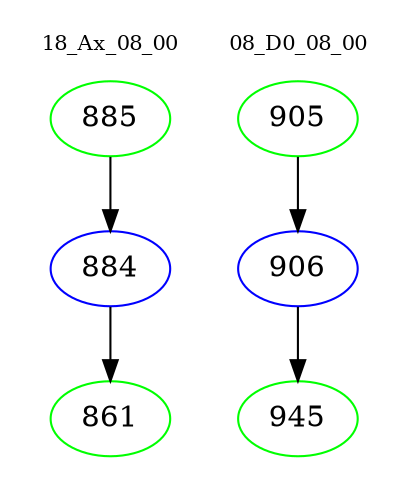 digraph{
subgraph cluster_0 {
color = white
label = "18_Ax_08_00";
fontsize=10;
T0_885 [label="885", color="green"]
T0_885 -> T0_884 [color="black"]
T0_884 [label="884", color="blue"]
T0_884 -> T0_861 [color="black"]
T0_861 [label="861", color="green"]
}
subgraph cluster_1 {
color = white
label = "08_D0_08_00";
fontsize=10;
T1_905 [label="905", color="green"]
T1_905 -> T1_906 [color="black"]
T1_906 [label="906", color="blue"]
T1_906 -> T1_945 [color="black"]
T1_945 [label="945", color="green"]
}
}
